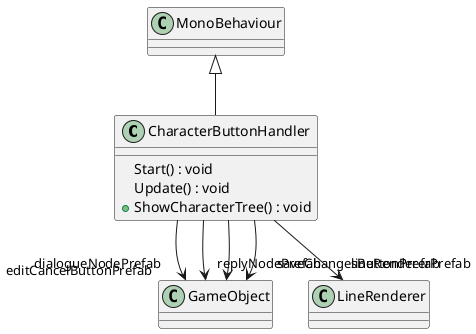 @startuml
class CharacterButtonHandler {
    Start() : void
    Update() : void
    + ShowCharacterTree() : void
}
MonoBehaviour <|-- CharacterButtonHandler
CharacterButtonHandler --> "dialogueNodePrefab" GameObject
CharacterButtonHandler --> "replyNodePrefab" GameObject
CharacterButtonHandler --> "editCancelButtonPrefab" GameObject
CharacterButtonHandler --> "saveChangesButtonPrefab" GameObject
CharacterButtonHandler --> "lineRendererPrefab" LineRenderer
@enduml
